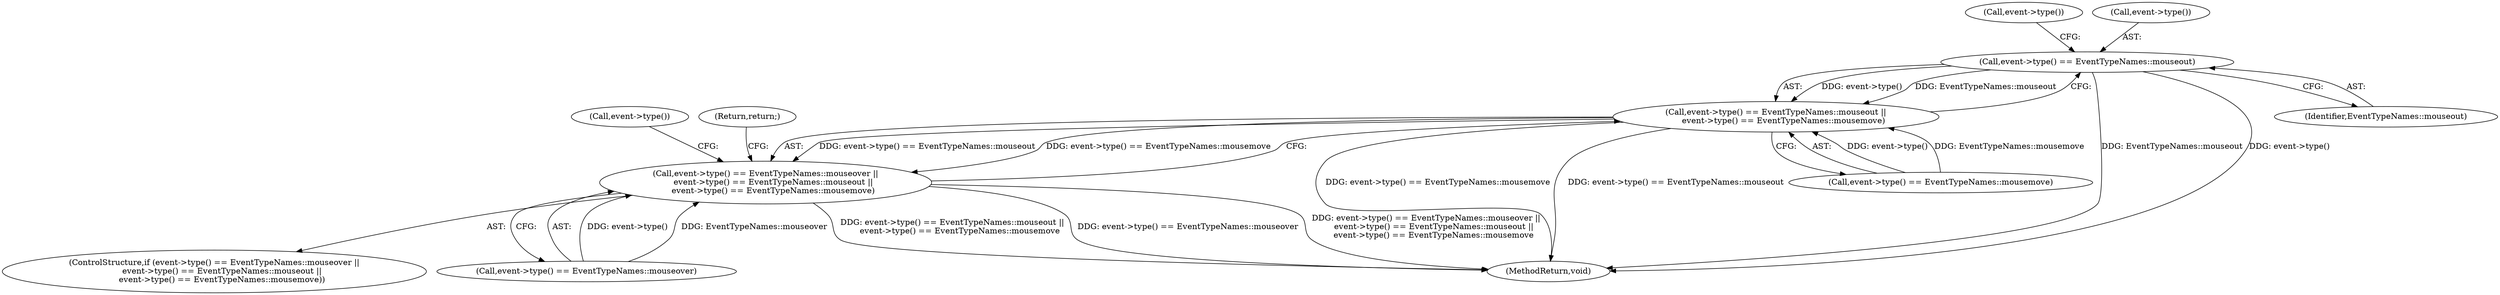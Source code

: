 digraph "1_Chrome_74fce5949bdf05a92c2bc0bd98e6e3e977c55376_0@del" {
"1000127" [label="(Call,event->type() == EventTypeNames::mouseout)"];
"1000126" [label="(Call,event->type() == EventTypeNames::mouseout ||\n      event->type() == EventTypeNames::mousemove)"];
"1000122" [label="(Call,event->type() == EventTypeNames::mouseover ||\n      event->type() == EventTypeNames::mouseout ||\n      event->type() == EventTypeNames::mousemove)"];
"1000127" [label="(Call,event->type() == EventTypeNames::mouseout)"];
"1000121" [label="(ControlStructure,if (event->type() == EventTypeNames::mouseover ||\n      event->type() == EventTypeNames::mouseout ||\n      event->type() == EventTypeNames::mousemove))"];
"1000156" [label="(MethodReturn,void)"];
"1000136" [label="(Call,event->type())"];
"1000129" [label="(Identifier,EventTypeNames::mouseout)"];
"1000123" [label="(Call,event->type() == EventTypeNames::mouseover)"];
"1000131" [label="(Call,event->type())"];
"1000126" [label="(Call,event->type() == EventTypeNames::mouseout ||\n      event->type() == EventTypeNames::mousemove)"];
"1000128" [label="(Call,event->type())"];
"1000133" [label="(Return,return;)"];
"1000122" [label="(Call,event->type() == EventTypeNames::mouseover ||\n      event->type() == EventTypeNames::mouseout ||\n      event->type() == EventTypeNames::mousemove)"];
"1000130" [label="(Call,event->type() == EventTypeNames::mousemove)"];
"1000127" -> "1000126"  [label="AST: "];
"1000127" -> "1000129"  [label="CFG: "];
"1000128" -> "1000127"  [label="AST: "];
"1000129" -> "1000127"  [label="AST: "];
"1000131" -> "1000127"  [label="CFG: "];
"1000126" -> "1000127"  [label="CFG: "];
"1000127" -> "1000156"  [label="DDG: EventTypeNames::mouseout"];
"1000127" -> "1000156"  [label="DDG: event->type()"];
"1000127" -> "1000126"  [label="DDG: event->type()"];
"1000127" -> "1000126"  [label="DDG: EventTypeNames::mouseout"];
"1000126" -> "1000122"  [label="AST: "];
"1000126" -> "1000130"  [label="CFG: "];
"1000130" -> "1000126"  [label="AST: "];
"1000122" -> "1000126"  [label="CFG: "];
"1000126" -> "1000156"  [label="DDG: event->type() == EventTypeNames::mousemove"];
"1000126" -> "1000156"  [label="DDG: event->type() == EventTypeNames::mouseout"];
"1000126" -> "1000122"  [label="DDG: event->type() == EventTypeNames::mouseout"];
"1000126" -> "1000122"  [label="DDG: event->type() == EventTypeNames::mousemove"];
"1000130" -> "1000126"  [label="DDG: event->type()"];
"1000130" -> "1000126"  [label="DDG: EventTypeNames::mousemove"];
"1000122" -> "1000121"  [label="AST: "];
"1000122" -> "1000123"  [label="CFG: "];
"1000123" -> "1000122"  [label="AST: "];
"1000133" -> "1000122"  [label="CFG: "];
"1000136" -> "1000122"  [label="CFG: "];
"1000122" -> "1000156"  [label="DDG: event->type() == EventTypeNames::mouseout ||\n      event->type() == EventTypeNames::mousemove"];
"1000122" -> "1000156"  [label="DDG: event->type() == EventTypeNames::mouseover"];
"1000122" -> "1000156"  [label="DDG: event->type() == EventTypeNames::mouseover ||\n      event->type() == EventTypeNames::mouseout ||\n      event->type() == EventTypeNames::mousemove"];
"1000123" -> "1000122"  [label="DDG: event->type()"];
"1000123" -> "1000122"  [label="DDG: EventTypeNames::mouseover"];
}
